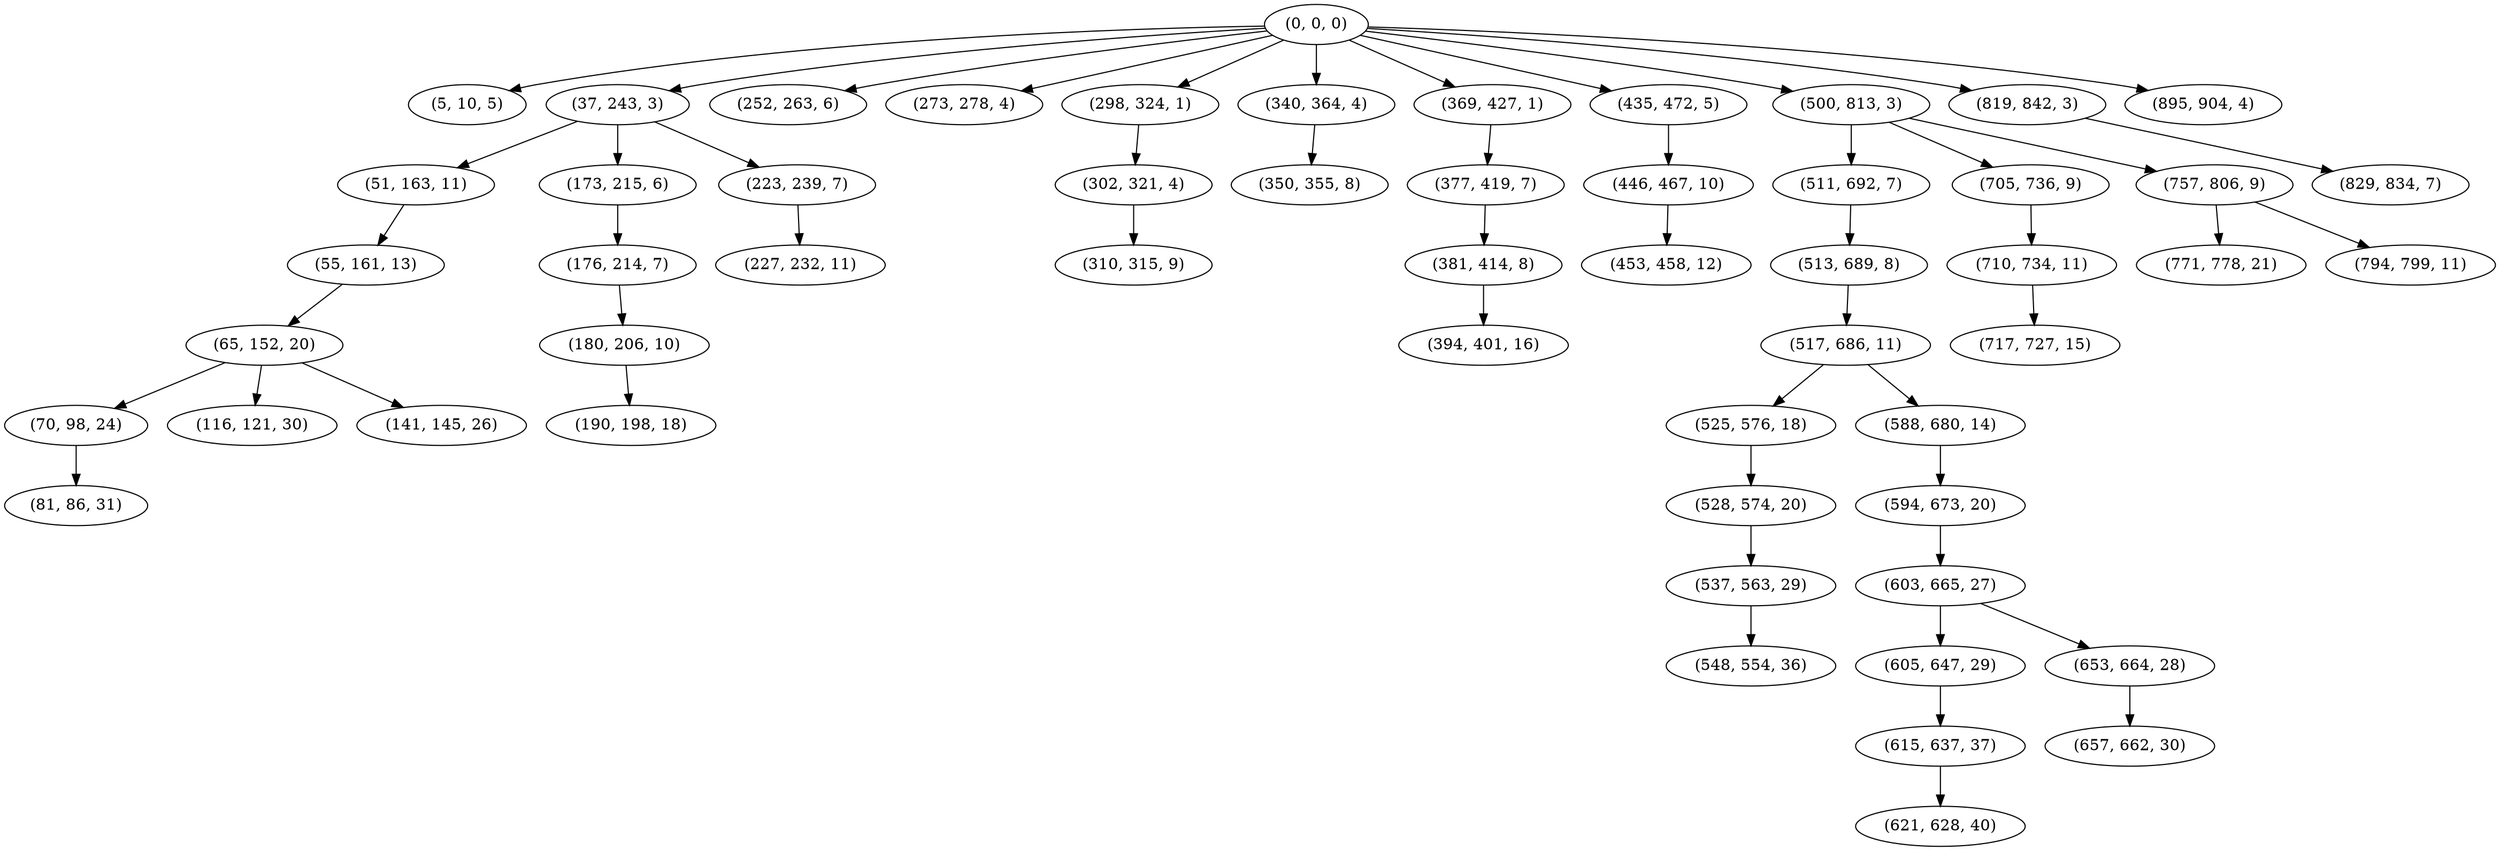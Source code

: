 digraph tree {
    "(0, 0, 0)";
    "(5, 10, 5)";
    "(37, 243, 3)";
    "(51, 163, 11)";
    "(55, 161, 13)";
    "(65, 152, 20)";
    "(70, 98, 24)";
    "(81, 86, 31)";
    "(116, 121, 30)";
    "(141, 145, 26)";
    "(173, 215, 6)";
    "(176, 214, 7)";
    "(180, 206, 10)";
    "(190, 198, 18)";
    "(223, 239, 7)";
    "(227, 232, 11)";
    "(252, 263, 6)";
    "(273, 278, 4)";
    "(298, 324, 1)";
    "(302, 321, 4)";
    "(310, 315, 9)";
    "(340, 364, 4)";
    "(350, 355, 8)";
    "(369, 427, 1)";
    "(377, 419, 7)";
    "(381, 414, 8)";
    "(394, 401, 16)";
    "(435, 472, 5)";
    "(446, 467, 10)";
    "(453, 458, 12)";
    "(500, 813, 3)";
    "(511, 692, 7)";
    "(513, 689, 8)";
    "(517, 686, 11)";
    "(525, 576, 18)";
    "(528, 574, 20)";
    "(537, 563, 29)";
    "(548, 554, 36)";
    "(588, 680, 14)";
    "(594, 673, 20)";
    "(603, 665, 27)";
    "(605, 647, 29)";
    "(615, 637, 37)";
    "(621, 628, 40)";
    "(653, 664, 28)";
    "(657, 662, 30)";
    "(705, 736, 9)";
    "(710, 734, 11)";
    "(717, 727, 15)";
    "(757, 806, 9)";
    "(771, 778, 21)";
    "(794, 799, 11)";
    "(819, 842, 3)";
    "(829, 834, 7)";
    "(895, 904, 4)";
    "(0, 0, 0)" -> "(5, 10, 5)";
    "(0, 0, 0)" -> "(37, 243, 3)";
    "(0, 0, 0)" -> "(252, 263, 6)";
    "(0, 0, 0)" -> "(273, 278, 4)";
    "(0, 0, 0)" -> "(298, 324, 1)";
    "(0, 0, 0)" -> "(340, 364, 4)";
    "(0, 0, 0)" -> "(369, 427, 1)";
    "(0, 0, 0)" -> "(435, 472, 5)";
    "(0, 0, 0)" -> "(500, 813, 3)";
    "(0, 0, 0)" -> "(819, 842, 3)";
    "(0, 0, 0)" -> "(895, 904, 4)";
    "(37, 243, 3)" -> "(51, 163, 11)";
    "(37, 243, 3)" -> "(173, 215, 6)";
    "(37, 243, 3)" -> "(223, 239, 7)";
    "(51, 163, 11)" -> "(55, 161, 13)";
    "(55, 161, 13)" -> "(65, 152, 20)";
    "(65, 152, 20)" -> "(70, 98, 24)";
    "(65, 152, 20)" -> "(116, 121, 30)";
    "(65, 152, 20)" -> "(141, 145, 26)";
    "(70, 98, 24)" -> "(81, 86, 31)";
    "(173, 215, 6)" -> "(176, 214, 7)";
    "(176, 214, 7)" -> "(180, 206, 10)";
    "(180, 206, 10)" -> "(190, 198, 18)";
    "(223, 239, 7)" -> "(227, 232, 11)";
    "(298, 324, 1)" -> "(302, 321, 4)";
    "(302, 321, 4)" -> "(310, 315, 9)";
    "(340, 364, 4)" -> "(350, 355, 8)";
    "(369, 427, 1)" -> "(377, 419, 7)";
    "(377, 419, 7)" -> "(381, 414, 8)";
    "(381, 414, 8)" -> "(394, 401, 16)";
    "(435, 472, 5)" -> "(446, 467, 10)";
    "(446, 467, 10)" -> "(453, 458, 12)";
    "(500, 813, 3)" -> "(511, 692, 7)";
    "(500, 813, 3)" -> "(705, 736, 9)";
    "(500, 813, 3)" -> "(757, 806, 9)";
    "(511, 692, 7)" -> "(513, 689, 8)";
    "(513, 689, 8)" -> "(517, 686, 11)";
    "(517, 686, 11)" -> "(525, 576, 18)";
    "(517, 686, 11)" -> "(588, 680, 14)";
    "(525, 576, 18)" -> "(528, 574, 20)";
    "(528, 574, 20)" -> "(537, 563, 29)";
    "(537, 563, 29)" -> "(548, 554, 36)";
    "(588, 680, 14)" -> "(594, 673, 20)";
    "(594, 673, 20)" -> "(603, 665, 27)";
    "(603, 665, 27)" -> "(605, 647, 29)";
    "(603, 665, 27)" -> "(653, 664, 28)";
    "(605, 647, 29)" -> "(615, 637, 37)";
    "(615, 637, 37)" -> "(621, 628, 40)";
    "(653, 664, 28)" -> "(657, 662, 30)";
    "(705, 736, 9)" -> "(710, 734, 11)";
    "(710, 734, 11)" -> "(717, 727, 15)";
    "(757, 806, 9)" -> "(771, 778, 21)";
    "(757, 806, 9)" -> "(794, 799, 11)";
    "(819, 842, 3)" -> "(829, 834, 7)";
}
